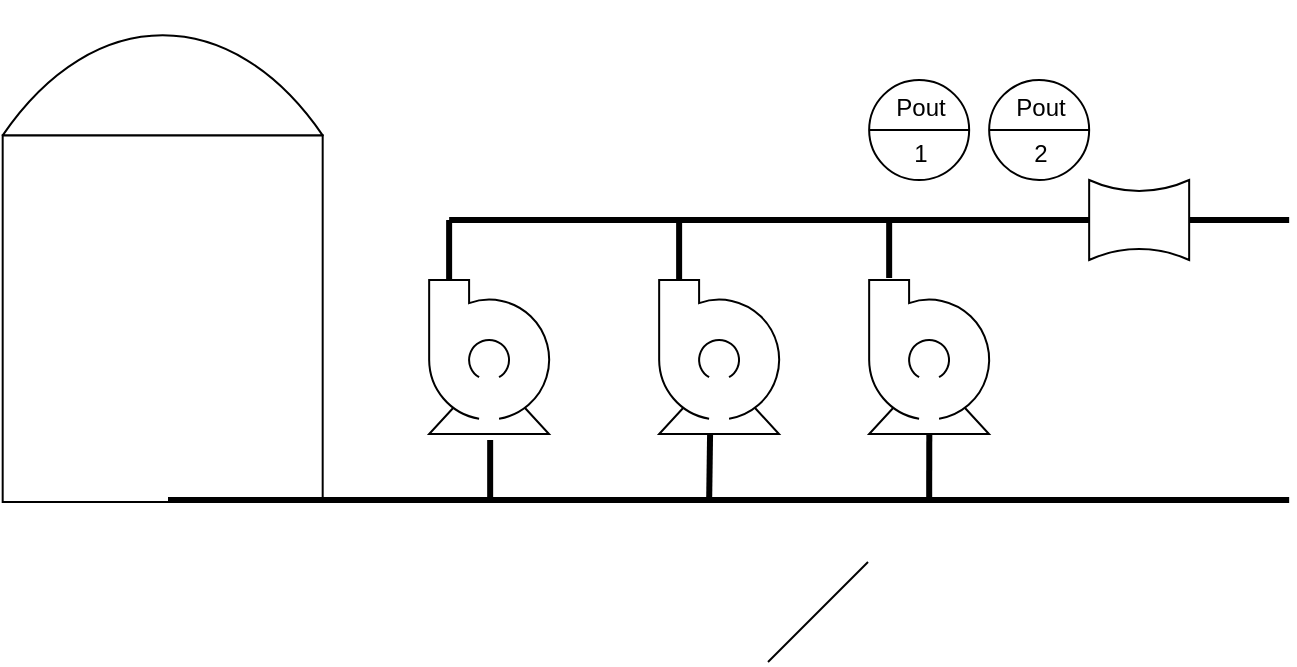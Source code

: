 <mxfile version="24.8.6">
  <diagram name="Page-1" id="hON817pBuhwTag-BimD2">
    <mxGraphModel dx="1534" dy="786" grid="1" gridSize="10" guides="1" tooltips="1" connect="1" arrows="1" fold="1" page="1" pageScale="1" pageWidth="850" pageHeight="1100" math="0" shadow="0">
      <root>
        <mxCell id="0" />
        <mxCell id="1" parent="0" />
        <mxCell id="rZGCWJ2bdaLeoKN1htKS-7" value="" style="shape=mxgraph.pid.vessels.tank_(dished_roof);html=1;pointerEvents=1;align=center;verticalLabelPosition=bottom;verticalAlign=top;dashed=0;" parent="1" vertex="1">
          <mxGeometry x="17.34" y="100" width="160" height="250" as="geometry" />
        </mxCell>
        <mxCell id="1--bK-hhye37rI6OnEhq-3" value="" style="endArrow=none;html=3;rounded=0;exitX=1.013;exitY=1;exitDx=0;exitDy=0;exitPerimeter=0;strokeWidth=3;" edge="1" parent="1">
          <mxGeometry width="50" height="50" relative="1" as="geometry">
            <mxPoint x="100.0" y="349" as="sourcePoint" />
            <mxPoint x="660.58" y="349" as="targetPoint" />
          </mxGeometry>
        </mxCell>
        <mxCell id="1--bK-hhye37rI6OnEhq-4" value="" style="endArrow=none;html=1;rounded=0;strokeWidth=3;" edge="1" parent="1">
          <mxGeometry width="50" height="50" relative="1" as="geometry">
            <mxPoint x="261.08" y="349" as="sourcePoint" />
            <mxPoint x="261.08" y="319" as="targetPoint" />
          </mxGeometry>
        </mxCell>
        <mxCell id="1--bK-hhye37rI6OnEhq-5" value="" style="endArrow=none;html=1;rounded=0;strokeWidth=3;" edge="1" parent="1">
          <mxGeometry width="50" height="50" relative="1" as="geometry">
            <mxPoint x="370.58" y="349" as="sourcePoint" />
            <mxPoint x="371.042" y="316" as="targetPoint" />
          </mxGeometry>
        </mxCell>
        <mxCell id="1--bK-hhye37rI6OnEhq-6" value="" style="endArrow=none;html=3;rounded=0;strokeWidth=3;" edge="1" parent="1">
          <mxGeometry width="50" height="50" relative="1" as="geometry">
            <mxPoint x="240.58" y="209" as="sourcePoint" />
            <mxPoint x="660.58" y="209" as="targetPoint" />
            <Array as="points">
              <mxPoint x="460.58" y="209" />
              <mxPoint x="560.58" y="209" />
            </Array>
          </mxGeometry>
        </mxCell>
        <mxCell id="1--bK-hhye37rI6OnEhq-7" value="" style="endArrow=none;html=1;rounded=0;strokeWidth=3;entryX=0.485;entryY=1;entryDx=0;entryDy=0;entryPerimeter=0;" edge="1" parent="1">
          <mxGeometry width="50" height="50" relative="1" as="geometry">
            <mxPoint x="480.58" y="349" as="sourcePoint" />
            <mxPoint x="480.65" y="316" as="targetPoint" />
          </mxGeometry>
        </mxCell>
        <mxCell id="1--bK-hhye37rI6OnEhq-8" value="" style="endArrow=none;html=1;rounded=0;strokeWidth=3;" edge="1" parent="1">
          <mxGeometry width="50" height="50" relative="1" as="geometry">
            <mxPoint x="460.58" y="238" as="sourcePoint" />
            <mxPoint x="460.58" y="209" as="targetPoint" />
          </mxGeometry>
        </mxCell>
        <mxCell id="1--bK-hhye37rI6OnEhq-10" value="" style="endArrow=none;html=1;rounded=0;strokeWidth=3;exitX=0.161;exitY=0.013;exitDx=0;exitDy=0;exitPerimeter=0;" edge="1" parent="1" source="1--bK-hhye37rI6OnEhq-16">
          <mxGeometry width="50" height="50" relative="1" as="geometry">
            <mxPoint x="247.342" y="264.518" as="sourcePoint" />
            <mxPoint x="240.58" y="209" as="targetPoint" />
          </mxGeometry>
        </mxCell>
        <mxCell id="1--bK-hhye37rI6OnEhq-12" value="" style="endArrow=none;html=1;rounded=0;" edge="1" parent="1">
          <mxGeometry width="50" height="50" relative="1" as="geometry">
            <mxPoint x="400" y="430" as="sourcePoint" />
            <mxPoint x="450" y="380" as="targetPoint" />
          </mxGeometry>
        </mxCell>
        <mxCell id="1--bK-hhye37rI6OnEhq-16" value="" style="shape=mxgraph.pid.pumps.centrifugal_pump_2;html=1;pointerEvents=1;align=center;verticalLabelPosition=bottom;verticalAlign=top;dashed=0;" vertex="1" parent="1">
          <mxGeometry x="230.58" y="239" width="62" height="77" as="geometry" />
        </mxCell>
        <mxCell id="1--bK-hhye37rI6OnEhq-17" value="" style="shape=mxgraph.pid.pumps.centrifugal_pump_2;html=1;pointerEvents=1;align=center;verticalLabelPosition=bottom;verticalAlign=top;dashed=0;" vertex="1" parent="1">
          <mxGeometry x="345.58" y="239" width="62" height="77" as="geometry" />
        </mxCell>
        <mxCell id="1--bK-hhye37rI6OnEhq-18" value="" style="shape=mxgraph.pid.pumps.centrifugal_pump_2;html=1;pointerEvents=1;align=center;verticalLabelPosition=bottom;verticalAlign=top;dashed=0;" vertex="1" parent="1">
          <mxGeometry x="450.58" y="239" width="62" height="77" as="geometry" />
        </mxCell>
        <mxCell id="1--bK-hhye37rI6OnEhq-19" value="" style="verticalLabelPosition=bottom;align=center;outlineConnect=0;dashed=0;html=1;verticalAlign=top;shape=mxgraph.pid.flow_sensors.venturi;" vertex="1" parent="1">
          <mxGeometry x="560.58" y="189" width="50" height="40" as="geometry" />
        </mxCell>
        <mxCell id="1--bK-hhye37rI6OnEhq-20" value="&lt;table cellpadding=&quot;4&quot; cellspacing=&quot;0&quot; border=&quot;0&quot; style=&quot;font-size:1em;width:100%;height:100%;&quot;&gt;&lt;tbody&gt;&lt;tr&gt;&lt;td&gt;Pout&lt;/td&gt;&lt;/tr&gt;&lt;tr&gt;&lt;td&gt;1&lt;/td&gt;&lt;/tr&gt;&lt;/tbody&gt;&lt;/table&gt; " style="html=1;outlineConnect=0;align=center;dashed=0;aspect=fixed;shape=mxgraph.pid2inst.discInst;mounting=room" vertex="1" parent="1">
          <mxGeometry x="450.58" y="139" width="50" height="50" as="geometry" />
        </mxCell>
        <mxCell id="1--bK-hhye37rI6OnEhq-21" value="" style="endArrow=none;html=1;rounded=0;strokeWidth=3;exitX=0.161;exitY=0;exitDx=0;exitDy=0;exitPerimeter=0;" edge="1" parent="1" source="1--bK-hhye37rI6OnEhq-17">
          <mxGeometry width="50" height="50" relative="1" as="geometry">
            <mxPoint x="470.58" y="248" as="sourcePoint" />
            <mxPoint x="355.58" y="209" as="targetPoint" />
          </mxGeometry>
        </mxCell>
        <mxCell id="1--bK-hhye37rI6OnEhq-22" value="&lt;table cellpadding=&quot;4&quot; cellspacing=&quot;0&quot; border=&quot;0&quot; style=&quot;font-size:1em;width:100%;height:100%;&quot;&gt;&lt;tbody&gt;&lt;tr&gt;&lt;td&gt;Pout&lt;/td&gt;&lt;/tr&gt;&lt;tr&gt;&lt;td&gt;2&lt;/td&gt;&lt;/tr&gt;&lt;/tbody&gt;&lt;/table&gt; " style="html=1;outlineConnect=0;align=center;dashed=0;aspect=fixed;shape=mxgraph.pid2inst.discInst;mounting=room" vertex="1" parent="1">
          <mxGeometry x="510.58" y="139" width="50" height="50" as="geometry" />
        </mxCell>
      </root>
    </mxGraphModel>
  </diagram>
</mxfile>

